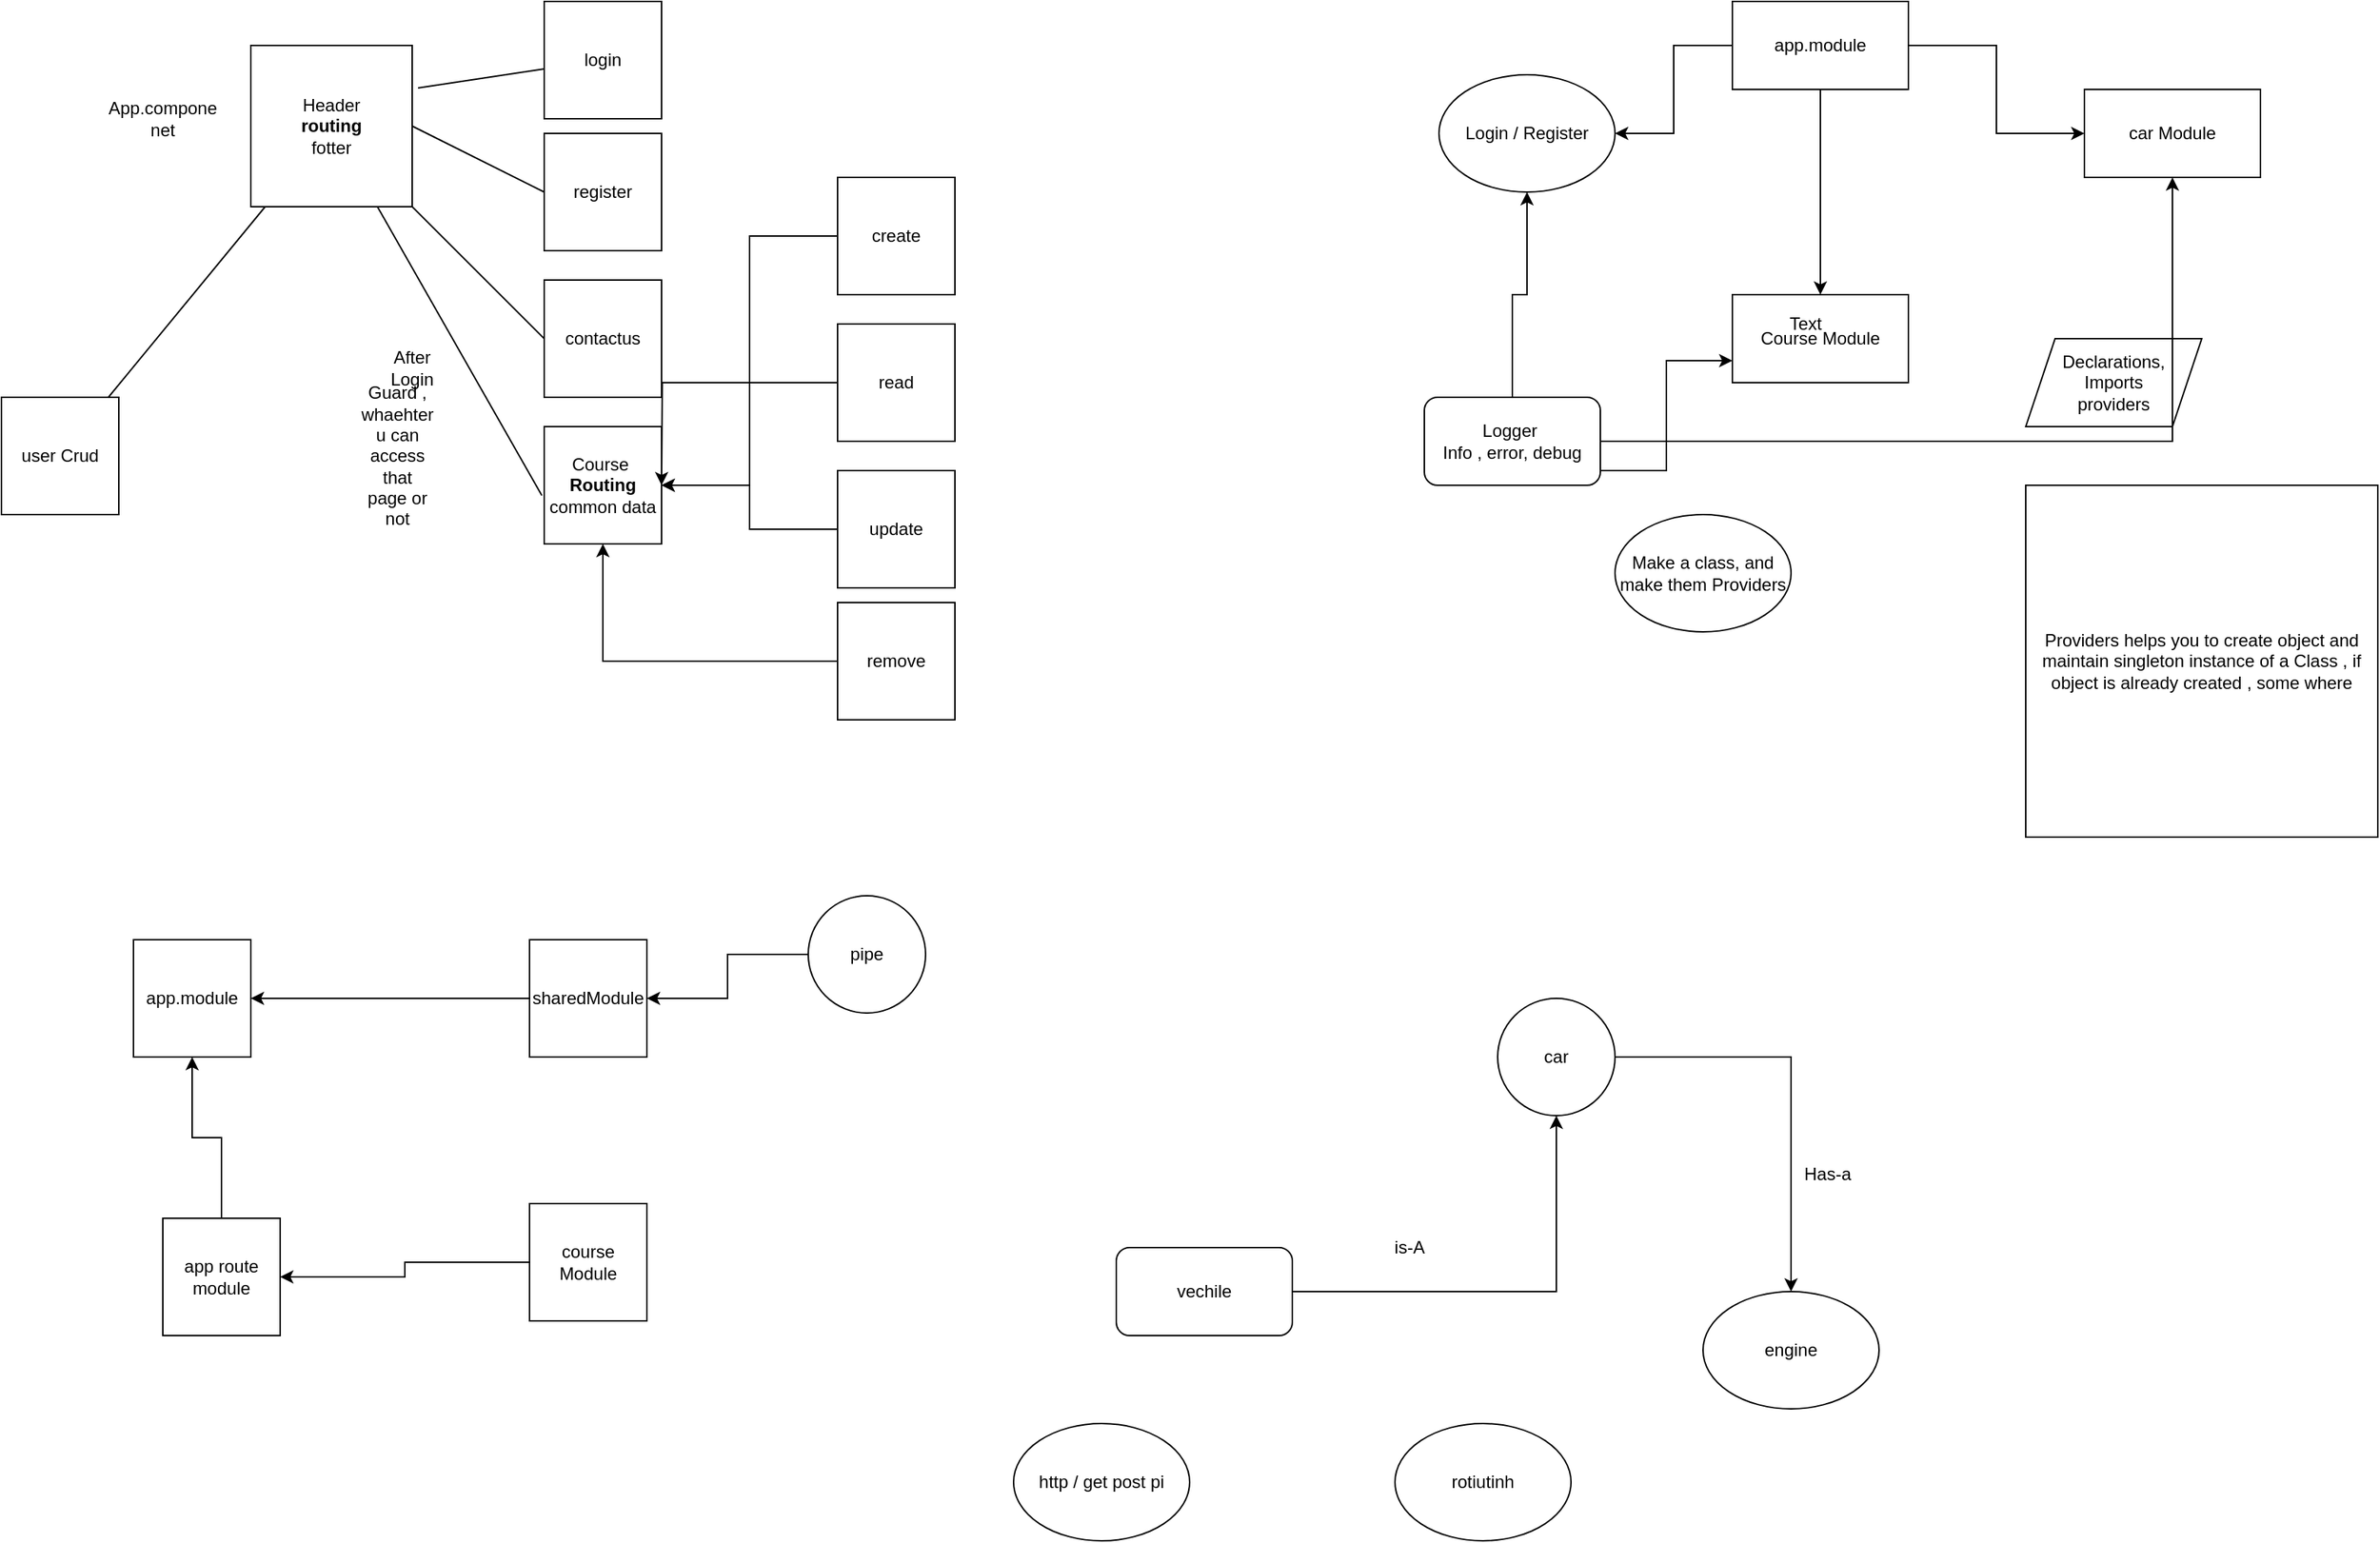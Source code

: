 <mxfile version="14.6.13" type="device"><diagram id="lPH0PM85cQLyeAMrog74" name="Page-1"><mxGraphModel dx="1024" dy="592" grid="1" gridSize="10" guides="1" tooltips="1" connect="1" arrows="1" fold="1" page="1" pageScale="1" pageWidth="850" pageHeight="1100" math="0" shadow="0"><root><mxCell id="0"/><mxCell id="1" parent="0"/><mxCell id="5oA-0YiX7OBESY9oX5QY-4" value="Header&lt;br&gt;&lt;b&gt;routing&lt;/b&gt;&lt;br&gt;fotter" style="whiteSpace=wrap;html=1;aspect=fixed;" parent="1" vertex="1"><mxGeometry x="200" y="70" width="110" height="110" as="geometry"/></mxCell><mxCell id="5oA-0YiX7OBESY9oX5QY-6" value="Course&amp;nbsp;&lt;br&gt;&lt;b&gt;Routing&lt;br&gt;&lt;/b&gt;common data&lt;br&gt;" style="whiteSpace=wrap;html=1;aspect=fixed;" parent="1" vertex="1"><mxGeometry x="400" y="330" width="80" height="80" as="geometry"/></mxCell><mxCell id="5oA-0YiX7OBESY9oX5QY-7" value="contactus" style="whiteSpace=wrap;html=1;aspect=fixed;" parent="1" vertex="1"><mxGeometry x="400" y="230" width="80" height="80" as="geometry"/></mxCell><mxCell id="5oA-0YiX7OBESY9oX5QY-8" value="register" style="whiteSpace=wrap;html=1;aspect=fixed;" parent="1" vertex="1"><mxGeometry x="400" y="130" width="80" height="80" as="geometry"/></mxCell><mxCell id="5oA-0YiX7OBESY9oX5QY-9" value="login" style="whiteSpace=wrap;html=1;aspect=fixed;" parent="1" vertex="1"><mxGeometry x="400" y="40" width="80" height="80" as="geometry"/></mxCell><mxCell id="5oA-0YiX7OBESY9oX5QY-12" value="" style="endArrow=none;html=1;" parent="1" target="5oA-0YiX7OBESY9oX5QY-4" edge="1"><mxGeometry width="50" height="50" relative="1" as="geometry"><mxPoint x="400" y="270" as="sourcePoint"/><mxPoint x="450" y="260" as="targetPoint"/></mxGeometry></mxCell><mxCell id="5oA-0YiX7OBESY9oX5QY-13" value="" style="endArrow=none;html=1;exitX=-0.02;exitY=0.588;exitDx=0;exitDy=0;exitPerimeter=0;" parent="1" source="5oA-0YiX7OBESY9oX5QY-6" target="5oA-0YiX7OBESY9oX5QY-4" edge="1"><mxGeometry width="50" height="50" relative="1" as="geometry"><mxPoint x="400" y="310" as="sourcePoint"/><mxPoint x="450" y="260" as="targetPoint"/></mxGeometry></mxCell><mxCell id="5oA-0YiX7OBESY9oX5QY-14" value="" style="endArrow=none;html=1;entryX=1;entryY=0.5;entryDx=0;entryDy=0;exitX=0;exitY=0.5;exitDx=0;exitDy=0;" parent="1" source="5oA-0YiX7OBESY9oX5QY-8" target="5oA-0YiX7OBESY9oX5QY-4" edge="1"><mxGeometry width="50" height="50" relative="1" as="geometry"><mxPoint x="400" y="310" as="sourcePoint"/><mxPoint x="450" y="260" as="targetPoint"/></mxGeometry></mxCell><mxCell id="5oA-0YiX7OBESY9oX5QY-16" value="" style="endArrow=none;html=1;" parent="1" target="5oA-0YiX7OBESY9oX5QY-9" edge="1"><mxGeometry width="50" height="50" relative="1" as="geometry"><mxPoint x="314" y="99" as="sourcePoint"/><mxPoint x="450" y="260" as="targetPoint"/></mxGeometry></mxCell><mxCell id="5oA-0YiX7OBESY9oX5QY-24" style="edgeStyle=orthogonalEdgeStyle;rounded=0;orthogonalLoop=1;jettySize=auto;html=1;" parent="1" source="5oA-0YiX7OBESY9oX5QY-17" edge="1"><mxGeometry relative="1" as="geometry"><mxPoint x="480" y="370" as="targetPoint"/></mxGeometry></mxCell><mxCell id="5oA-0YiX7OBESY9oX5QY-17" value="read" style="whiteSpace=wrap;html=1;aspect=fixed;" parent="1" vertex="1"><mxGeometry x="600" y="260" width="80" height="80" as="geometry"/></mxCell><mxCell id="5oA-0YiX7OBESY9oX5QY-26" style="edgeStyle=orthogonalEdgeStyle;rounded=0;orthogonalLoop=1;jettySize=auto;html=1;" parent="1" source="5oA-0YiX7OBESY9oX5QY-18" target="5oA-0YiX7OBESY9oX5QY-6" edge="1"><mxGeometry relative="1" as="geometry"/></mxCell><mxCell id="5oA-0YiX7OBESY9oX5QY-18" value="remove" style="whiteSpace=wrap;html=1;aspect=fixed;" parent="1" vertex="1"><mxGeometry x="600" y="450" width="80" height="80" as="geometry"/></mxCell><mxCell id="5oA-0YiX7OBESY9oX5QY-23" style="edgeStyle=orthogonalEdgeStyle;rounded=0;orthogonalLoop=1;jettySize=auto;html=1;entryX=1;entryY=0.5;entryDx=0;entryDy=0;" parent="1" source="5oA-0YiX7OBESY9oX5QY-19" target="5oA-0YiX7OBESY9oX5QY-6" edge="1"><mxGeometry relative="1" as="geometry"/></mxCell><mxCell id="5oA-0YiX7OBESY9oX5QY-19" value="create" style="whiteSpace=wrap;html=1;aspect=fixed;" parent="1" vertex="1"><mxGeometry x="600" y="160" width="80" height="80" as="geometry"/></mxCell><mxCell id="5oA-0YiX7OBESY9oX5QY-25" style="edgeStyle=orthogonalEdgeStyle;rounded=0;orthogonalLoop=1;jettySize=auto;html=1;" parent="1" source="5oA-0YiX7OBESY9oX5QY-20" target="5oA-0YiX7OBESY9oX5QY-6" edge="1"><mxGeometry relative="1" as="geometry"/></mxCell><mxCell id="5oA-0YiX7OBESY9oX5QY-20" value="update" style="whiteSpace=wrap;html=1;aspect=fixed;" parent="1" vertex="1"><mxGeometry x="600" y="360" width="80" height="80" as="geometry"/></mxCell><mxCell id="5oA-0YiX7OBESY9oX5QY-27" value="App.compone&lt;br&gt;net" style="text;html=1;strokeColor=none;fillColor=none;align=center;verticalAlign=middle;whiteSpace=wrap;rounded=0;" parent="1" vertex="1"><mxGeometry x="120" y="110" width="40" height="20" as="geometry"/></mxCell><mxCell id="5oA-0YiX7OBESY9oX5QY-28" value="After Login" style="text;html=1;strokeColor=none;fillColor=none;align=center;verticalAlign=middle;whiteSpace=wrap;rounded=0;" parent="1" vertex="1"><mxGeometry x="290" y="280" width="40" height="20" as="geometry"/></mxCell><mxCell id="5oA-0YiX7OBESY9oX5QY-29" value="Guard , whaehter u can access that page or not" style="text;html=1;strokeColor=none;fillColor=none;align=center;verticalAlign=middle;whiteSpace=wrap;rounded=0;" parent="1" vertex="1"><mxGeometry x="280" y="340" width="40" height="20" as="geometry"/></mxCell><mxCell id="5oA-0YiX7OBESY9oX5QY-32" value="user Crud" style="whiteSpace=wrap;html=1;aspect=fixed;" parent="1" vertex="1"><mxGeometry x="30" y="310" width="80" height="80" as="geometry"/></mxCell><mxCell id="5oA-0YiX7OBESY9oX5QY-33" value="" style="endArrow=none;html=1;" parent="1" source="5oA-0YiX7OBESY9oX5QY-32" target="5oA-0YiX7OBESY9oX5QY-4" edge="1"><mxGeometry width="50" height="50" relative="1" as="geometry"><mxPoint x="400" y="290" as="sourcePoint"/><mxPoint x="450" y="240" as="targetPoint"/></mxGeometry></mxCell><mxCell id="5Gt0Oq6MA27LdLhdg7Ak-1" value="app.module" style="whiteSpace=wrap;html=1;aspect=fixed;" parent="1" vertex="1"><mxGeometry x="120" y="680" width="80" height="80" as="geometry"/></mxCell><mxCell id="5Gt0Oq6MA27LdLhdg7Ak-9" style="edgeStyle=orthogonalEdgeStyle;rounded=0;orthogonalLoop=1;jettySize=auto;html=1;entryX=1;entryY=0.5;entryDx=0;entryDy=0;" parent="1" source="5Gt0Oq6MA27LdLhdg7Ak-2" target="5Gt0Oq6MA27LdLhdg7Ak-1" edge="1"><mxGeometry relative="1" as="geometry"/></mxCell><mxCell id="5Gt0Oq6MA27LdLhdg7Ak-2" value="sharedModule" style="whiteSpace=wrap;html=1;aspect=fixed;" parent="1" vertex="1"><mxGeometry x="390" y="680" width="80" height="80" as="geometry"/></mxCell><mxCell id="5Gt0Oq6MA27LdLhdg7Ak-6" style="edgeStyle=orthogonalEdgeStyle;rounded=0;orthogonalLoop=1;jettySize=auto;html=1;" parent="1" source="5Gt0Oq6MA27LdLhdg7Ak-3" target="5Gt0Oq6MA27LdLhdg7Ak-4" edge="1"><mxGeometry relative="1" as="geometry"/></mxCell><mxCell id="5Gt0Oq6MA27LdLhdg7Ak-3" value="course Module" style="whiteSpace=wrap;html=1;aspect=fixed;" parent="1" vertex="1"><mxGeometry x="390" y="860" width="80" height="80" as="geometry"/></mxCell><mxCell id="5Gt0Oq6MA27LdLhdg7Ak-5" style="edgeStyle=orthogonalEdgeStyle;rounded=0;orthogonalLoop=1;jettySize=auto;html=1;" parent="1" source="5Gt0Oq6MA27LdLhdg7Ak-4" target="5Gt0Oq6MA27LdLhdg7Ak-1" edge="1"><mxGeometry relative="1" as="geometry"/></mxCell><mxCell id="5Gt0Oq6MA27LdLhdg7Ak-4" value="app route module" style="whiteSpace=wrap;html=1;aspect=fixed;" parent="1" vertex="1"><mxGeometry x="140" y="870" width="80" height="80" as="geometry"/></mxCell><mxCell id="5Gt0Oq6MA27LdLhdg7Ak-8" style="edgeStyle=orthogonalEdgeStyle;rounded=0;orthogonalLoop=1;jettySize=auto;html=1;" parent="1" source="5Gt0Oq6MA27LdLhdg7Ak-7" target="5Gt0Oq6MA27LdLhdg7Ak-2" edge="1"><mxGeometry relative="1" as="geometry"/></mxCell><mxCell id="5Gt0Oq6MA27LdLhdg7Ak-7" value="pipe" style="ellipse;whiteSpace=wrap;html=1;aspect=fixed;" parent="1" vertex="1"><mxGeometry x="580" y="650" width="80" height="80" as="geometry"/></mxCell><mxCell id="yrO2NFnbuen_qI0wl5bI-4" style="edgeStyle=orthogonalEdgeStyle;rounded=0;orthogonalLoop=1;jettySize=auto;html=1;" parent="1" source="yrO2NFnbuen_qI0wl5bI-1" target="yrO2NFnbuen_qI0wl5bI-2" edge="1"><mxGeometry relative="1" as="geometry"/></mxCell><mxCell id="yrO2NFnbuen_qI0wl5bI-1" value="vechile" style="rounded=1;whiteSpace=wrap;html=1;" parent="1" vertex="1"><mxGeometry x="790" y="890" width="120" height="60" as="geometry"/></mxCell><mxCell id="yrO2NFnbuen_qI0wl5bI-8" style="edgeStyle=orthogonalEdgeStyle;rounded=0;orthogonalLoop=1;jettySize=auto;html=1;" parent="1" source="yrO2NFnbuen_qI0wl5bI-2" target="yrO2NFnbuen_qI0wl5bI-3" edge="1"><mxGeometry relative="1" as="geometry"/></mxCell><mxCell id="yrO2NFnbuen_qI0wl5bI-2" value="car" style="ellipse;whiteSpace=wrap;html=1;aspect=fixed;" parent="1" vertex="1"><mxGeometry x="1050" y="720" width="80" height="80" as="geometry"/></mxCell><mxCell id="yrO2NFnbuen_qI0wl5bI-3" value="engine" style="ellipse;whiteSpace=wrap;html=1;" parent="1" vertex="1"><mxGeometry x="1190" y="920" width="120" height="80" as="geometry"/></mxCell><mxCell id="yrO2NFnbuen_qI0wl5bI-6" value="is-A" style="text;html=1;strokeColor=none;fillColor=none;align=center;verticalAlign=middle;whiteSpace=wrap;rounded=0;" parent="1" vertex="1"><mxGeometry x="970" y="880" width="40" height="20" as="geometry"/></mxCell><mxCell id="yrO2NFnbuen_qI0wl5bI-9" value="Has-a" style="text;html=1;strokeColor=none;fillColor=none;align=center;verticalAlign=middle;whiteSpace=wrap;rounded=0;" parent="1" vertex="1"><mxGeometry x="1255" y="830" width="40" height="20" as="geometry"/></mxCell><mxCell id="yrO2NFnbuen_qI0wl5bI-10" value="rotiutinh" style="ellipse;whiteSpace=wrap;html=1;" parent="1" vertex="1"><mxGeometry x="980" y="1010" width="120" height="80" as="geometry"/></mxCell><mxCell id="yrO2NFnbuen_qI0wl5bI-11" value="http / get post pi" style="ellipse;whiteSpace=wrap;html=1;" parent="1" vertex="1"><mxGeometry x="720" y="1010" width="120" height="80" as="geometry"/></mxCell><mxCell id="Fr2xW_YsZq96mQTfHfsw-3" style="edgeStyle=orthogonalEdgeStyle;rounded=0;orthogonalLoop=1;jettySize=auto;html=1;" edge="1" parent="1" source="Fr2xW_YsZq96mQTfHfsw-2" target="Fr2xW_YsZq96mQTfHfsw-4"><mxGeometry relative="1" as="geometry"><mxPoint x="1510" y="130" as="targetPoint"/></mxGeometry></mxCell><mxCell id="Fr2xW_YsZq96mQTfHfsw-5" style="edgeStyle=orthogonalEdgeStyle;rounded=0;orthogonalLoop=1;jettySize=auto;html=1;" edge="1" parent="1" source="Fr2xW_YsZq96mQTfHfsw-2" target="Fr2xW_YsZq96mQTfHfsw-6"><mxGeometry relative="1" as="geometry"><mxPoint x="1270" y="270" as="targetPoint"/></mxGeometry></mxCell><mxCell id="Fr2xW_YsZq96mQTfHfsw-8" style="edgeStyle=orthogonalEdgeStyle;rounded=0;orthogonalLoop=1;jettySize=auto;html=1;" edge="1" parent="1" source="Fr2xW_YsZq96mQTfHfsw-2" target="Fr2xW_YsZq96mQTfHfsw-7"><mxGeometry relative="1" as="geometry"/></mxCell><mxCell id="Fr2xW_YsZq96mQTfHfsw-2" value="app.module" style="rounded=0;whiteSpace=wrap;html=1;" vertex="1" parent="1"><mxGeometry x="1210" y="40" width="120" height="60" as="geometry"/></mxCell><mxCell id="Fr2xW_YsZq96mQTfHfsw-4" value="car Module" style="rounded=0;whiteSpace=wrap;html=1;" vertex="1" parent="1"><mxGeometry x="1450" y="100" width="120" height="60" as="geometry"/></mxCell><mxCell id="Fr2xW_YsZq96mQTfHfsw-6" value="Course Module" style="rounded=0;whiteSpace=wrap;html=1;" vertex="1" parent="1"><mxGeometry x="1210" y="240" width="120" height="60" as="geometry"/></mxCell><mxCell id="Fr2xW_YsZq96mQTfHfsw-7" value="Login / Register" style="ellipse;whiteSpace=wrap;html=1;" vertex="1" parent="1"><mxGeometry x="1010" y="90" width="120" height="80" as="geometry"/></mxCell><mxCell id="Fr2xW_YsZq96mQTfHfsw-9" value="Declarations,&lt;br&gt;Imports&lt;br&gt;providers" style="shape=parallelogram;perimeter=parallelogramPerimeter;whiteSpace=wrap;html=1;fixedSize=1;" vertex="1" parent="1"><mxGeometry x="1410" y="270" width="120" height="60" as="geometry"/></mxCell><mxCell id="Fr2xW_YsZq96mQTfHfsw-12" style="edgeStyle=orthogonalEdgeStyle;rounded=0;orthogonalLoop=1;jettySize=auto;html=1;" edge="1" parent="1" source="Fr2xW_YsZq96mQTfHfsw-10" target="Fr2xW_YsZq96mQTfHfsw-7"><mxGeometry relative="1" as="geometry"/></mxCell><mxCell id="Fr2xW_YsZq96mQTfHfsw-13" style="edgeStyle=orthogonalEdgeStyle;rounded=0;orthogonalLoop=1;jettySize=auto;html=1;entryX=0;entryY=0.75;entryDx=0;entryDy=0;" edge="1" parent="1" source="Fr2xW_YsZq96mQTfHfsw-10" target="Fr2xW_YsZq96mQTfHfsw-6"><mxGeometry relative="1" as="geometry"><Array as="points"><mxPoint x="1165" y="360"/><mxPoint x="1165" y="285"/></Array></mxGeometry></mxCell><mxCell id="Fr2xW_YsZq96mQTfHfsw-14" style="edgeStyle=orthogonalEdgeStyle;rounded=0;orthogonalLoop=1;jettySize=auto;html=1;" edge="1" parent="1" source="Fr2xW_YsZq96mQTfHfsw-10" target="Fr2xW_YsZq96mQTfHfsw-4"><mxGeometry relative="1" as="geometry"/></mxCell><mxCell id="Fr2xW_YsZq96mQTfHfsw-10" value="Logger&amp;nbsp;&lt;br&gt;Info , error, debug" style="rounded=1;whiteSpace=wrap;html=1;" vertex="1" parent="1"><mxGeometry x="1000" y="310" width="120" height="60" as="geometry"/></mxCell><mxCell id="Fr2xW_YsZq96mQTfHfsw-11" value="Make a class, and make them Providers" style="ellipse;whiteSpace=wrap;html=1;" vertex="1" parent="1"><mxGeometry x="1130" y="390" width="120" height="80" as="geometry"/></mxCell><mxCell id="Fr2xW_YsZq96mQTfHfsw-15" value="Text" style="text;html=1;strokeColor=none;fillColor=none;align=center;verticalAlign=middle;whiteSpace=wrap;rounded=0;" vertex="1" parent="1"><mxGeometry x="1240" y="250" width="40" height="20" as="geometry"/></mxCell><mxCell id="Fr2xW_YsZq96mQTfHfsw-16" value="Providers helps you to create object and maintain singleton instance of a Class , if object is already created , some where" style="whiteSpace=wrap;html=1;aspect=fixed;" vertex="1" parent="1"><mxGeometry x="1410" y="370" width="240" height="240" as="geometry"/></mxCell></root></mxGraphModel></diagram></mxfile>